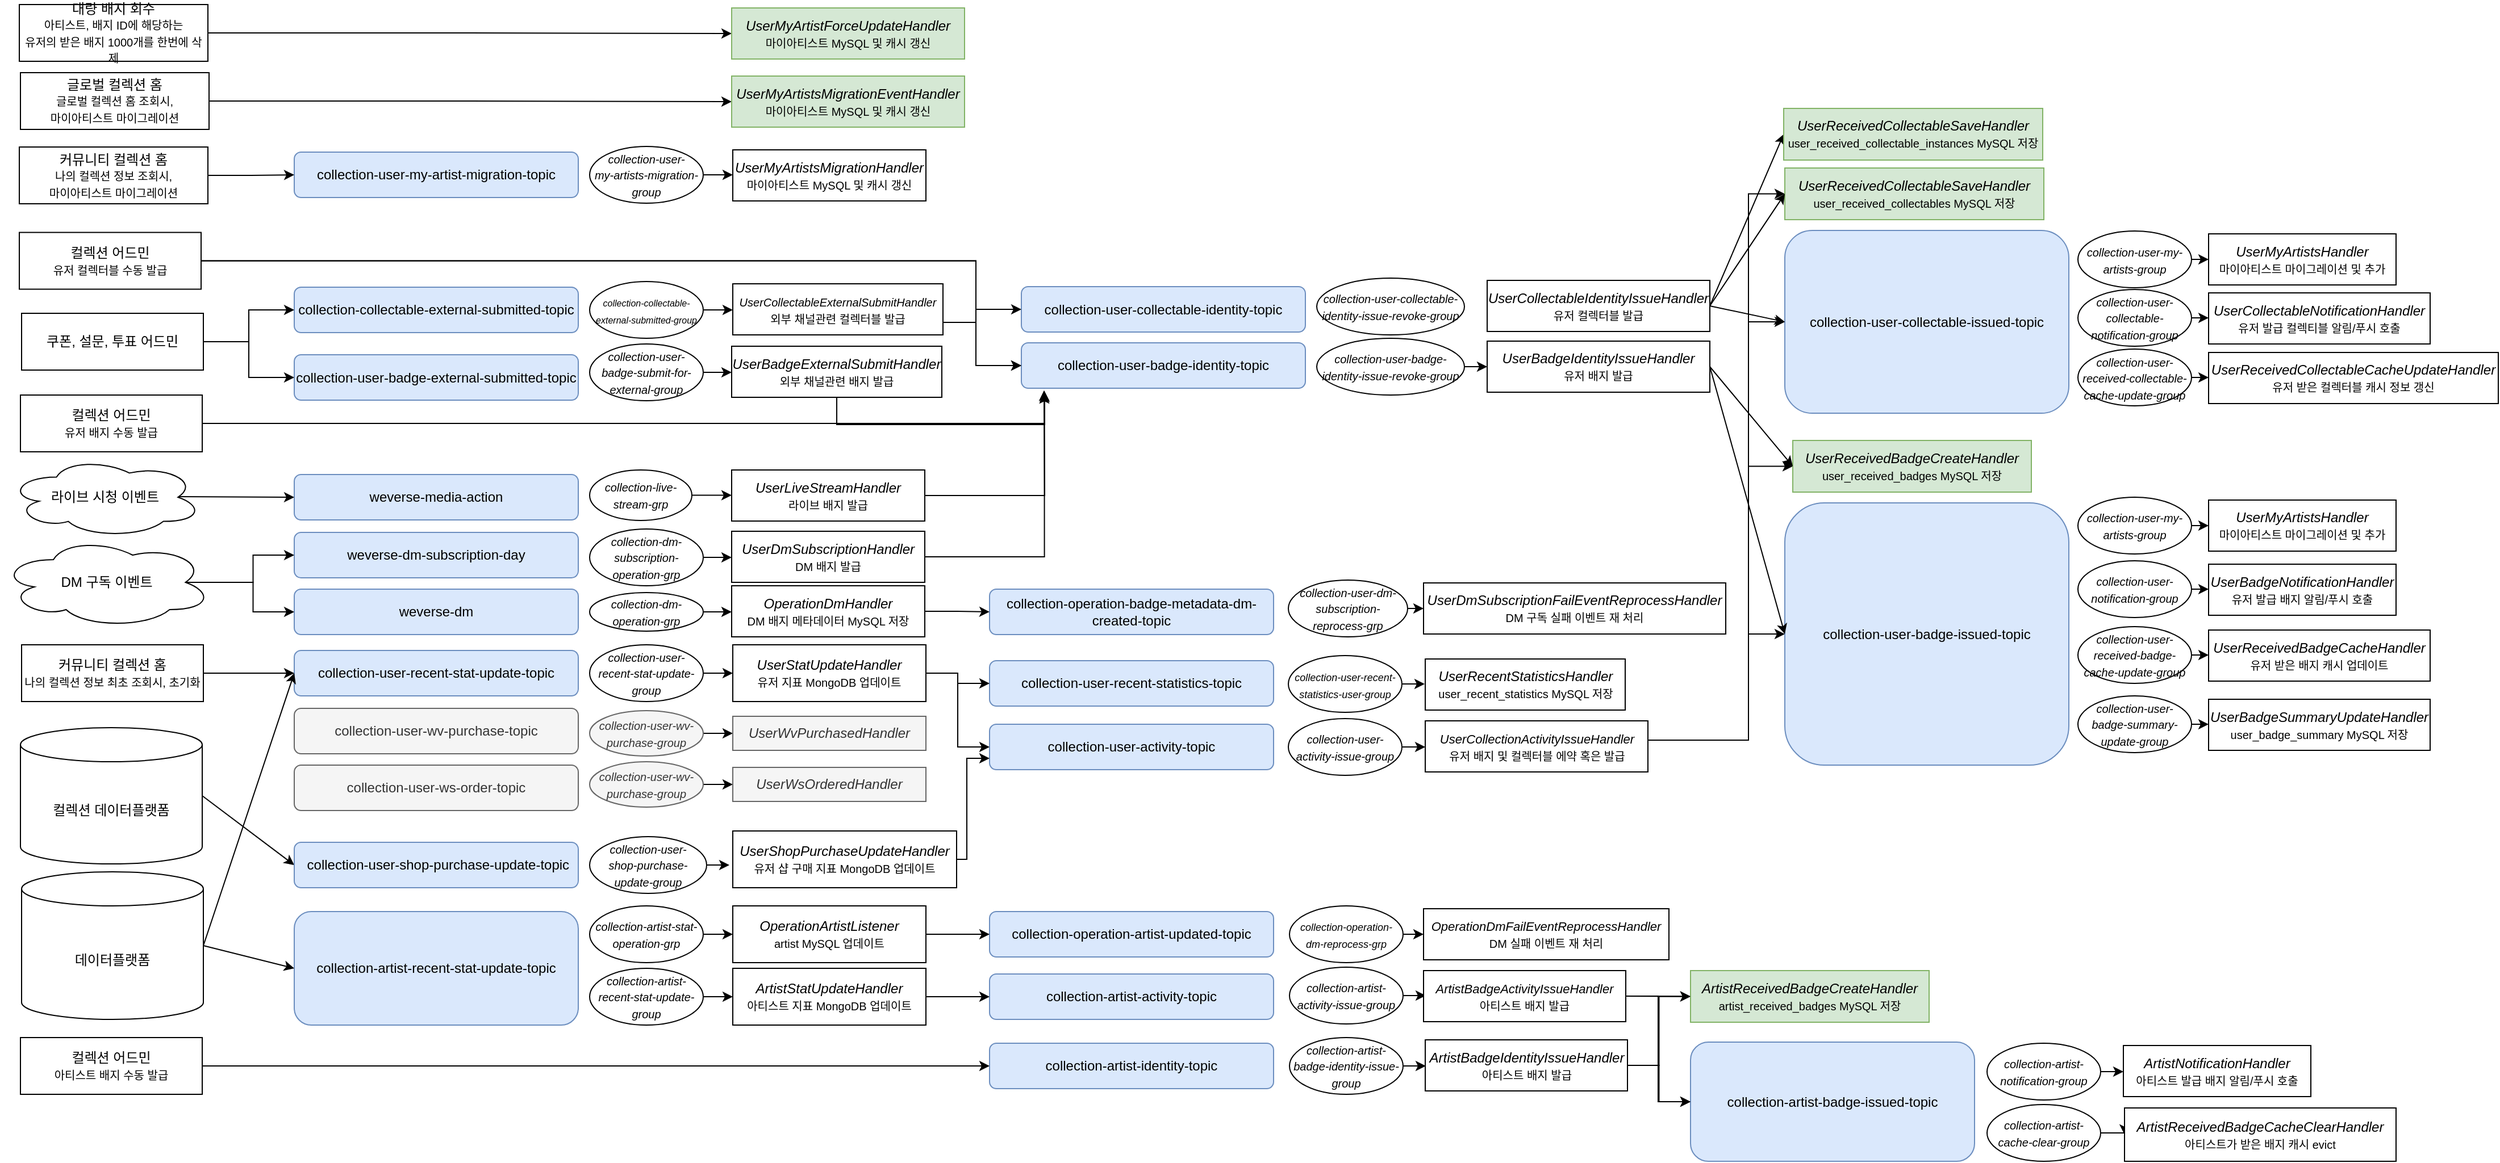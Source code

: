 <mxfile version="22.1.17" type="github">
  <diagram name="Kafka Event" id="AxXZHzaRcRMsWfZ9CsZy">
    <mxGraphModel dx="1747" dy="1039" grid="1" gridSize="10" guides="1" tooltips="1" connect="1" arrows="1" fold="1" page="1" pageScale="1" pageWidth="827" pageHeight="1169" math="0" shadow="0">
      <root>
        <mxCell id="0" />
        <mxCell id="1" parent="0" />
        <mxCell id="Hu20n-Qd5BMdo4HiK3WD-1" value="collection-user-recent-stat-update-topic" style="rounded=1;whiteSpace=wrap;html=1;fillColor=#dae8fc;strokeColor=#6c8ebf;" parent="1" vertex="1">
          <mxGeometry x="437" y="646" width="250" height="40" as="geometry" />
        </mxCell>
        <mxCell id="Hu20n-Qd5BMdo4HiK3WD-2" value="collection-operation-artist-updated-topic" style="rounded=1;whiteSpace=wrap;html=1;fillColor=#dae8fc;strokeColor=#6c8ebf;" parent="1" vertex="1">
          <mxGeometry x="1049" y="876" width="250" height="40" as="geometry" />
        </mxCell>
        <mxCell id="Hu20n-Qd5BMdo4HiK3WD-3" value="weverse-dm-subscription-day" style="rounded=1;whiteSpace=wrap;html=1;fillColor=#dae8fc;strokeColor=#6c8ebf;" parent="1" vertex="1">
          <mxGeometry x="437" y="542" width="250" height="40" as="geometry" />
        </mxCell>
        <mxCell id="Hu20n-Qd5BMdo4HiK3WD-4" value="collection-operation-badge-metadata-dm-created-topic" style="rounded=1;whiteSpace=wrap;html=1;fillColor=#dae8fc;strokeColor=#6c8ebf;" parent="1" vertex="1">
          <mxGeometry x="1049" y="592" width="250" height="40" as="geometry" />
        </mxCell>
        <mxCell id="Hu20n-Qd5BMdo4HiK3WD-6" value="collection-user-badge-identity-topic" style="rounded=1;whiteSpace=wrap;html=1;fillColor=#dae8fc;strokeColor=#6c8ebf;" parent="1" vertex="1">
          <mxGeometry x="1077" y="375" width="250" height="40" as="geometry" />
        </mxCell>
        <mxCell id="Hu20n-Qd5BMdo4HiK3WD-7" value="collection-user-collectable-identity-topic" style="rounded=1;whiteSpace=wrap;html=1;fillColor=#dae8fc;strokeColor=#6c8ebf;" parent="1" vertex="1">
          <mxGeometry x="1077" y="325.5" width="250" height="40" as="geometry" />
        </mxCell>
        <mxCell id="Hu20n-Qd5BMdo4HiK3WD-8" value="collection-artist-activity-topic" style="rounded=1;whiteSpace=wrap;html=1;fillColor=#dae8fc;strokeColor=#6c8ebf;" parent="1" vertex="1">
          <mxGeometry x="1049" y="931" width="250" height="40" as="geometry" />
        </mxCell>
        <mxCell id="Hu20n-Qd5BMdo4HiK3WD-9" value="collection-artist-identity-topic" style="rounded=1;whiteSpace=wrap;html=1;fillColor=#dae8fc;strokeColor=#6c8ebf;" parent="1" vertex="1">
          <mxGeometry x="1049" y="992" width="250" height="40" as="geometry" />
        </mxCell>
        <mxCell id="Hu20n-Qd5BMdo4HiK3WD-11" value="collection-artist-badge-issued-topic" style="rounded=1;whiteSpace=wrap;html=1;fillColor=#dae8fc;strokeColor=#6c8ebf;" parent="1" vertex="1">
          <mxGeometry x="1666" y="991" width="250" height="105" as="geometry" />
        </mxCell>
        <mxCell id="Hu20n-Qd5BMdo4HiK3WD-12" value="collection-user-collectable-issued-topic" style="rounded=1;whiteSpace=wrap;html=1;fillColor=#dae8fc;strokeColor=#6c8ebf;" parent="1" vertex="1">
          <mxGeometry x="1749" y="276" width="250" height="161" as="geometry" />
        </mxCell>
        <mxCell id="Hu20n-Qd5BMdo4HiK3WD-13" value="collection-user-my-artist-migration-topic" style="rounded=1;whiteSpace=wrap;html=1;fillColor=#dae8fc;strokeColor=#6c8ebf;" parent="1" vertex="1">
          <mxGeometry x="437" y="207" width="250" height="40" as="geometry" />
        </mxCell>
        <mxCell id="Hu20n-Qd5BMdo4HiK3WD-14" value="collection-user-activity-topic" style="rounded=1;whiteSpace=wrap;html=1;fillColor=#dae8fc;strokeColor=#6c8ebf;" parent="1" vertex="1">
          <mxGeometry x="1049" y="711" width="250" height="40" as="geometry" />
        </mxCell>
        <mxCell id="Hu20n-Qd5BMdo4HiK3WD-16" value="collection-user-badge-issued-topic" style="rounded=1;whiteSpace=wrap;html=1;fillColor=#dae8fc;strokeColor=#6c8ebf;" parent="1" vertex="1">
          <mxGeometry x="1749" y="516" width="250" height="231" as="geometry" />
        </mxCell>
        <mxCell id="Hu20n-Qd5BMdo4HiK3WD-17" value="collection-user-ws-order-topic" style="rounded=1;whiteSpace=wrap;html=1;fillColor=#f5f5f5;strokeColor=#666666;fontColor=#333333;" parent="1" vertex="1">
          <mxGeometry x="437" y="747" width="250" height="40" as="geometry" />
        </mxCell>
        <mxCell id="Hu20n-Qd5BMdo4HiK3WD-18" value="collection-user-wv-purchase-topic" style="rounded=1;whiteSpace=wrap;html=1;fillColor=#f5f5f5;strokeColor=#666666;fontColor=#333333;" parent="1" vertex="1">
          <mxGeometry x="437" y="697" width="250" height="40" as="geometry" />
        </mxCell>
        <mxCell id="Hu20n-Qd5BMdo4HiK3WD-19" value="collection-artist-recent-stat-update-topic" style="rounded=1;whiteSpace=wrap;html=1;fillColor=#dae8fc;strokeColor=#6c8ebf;" parent="1" vertex="1">
          <mxGeometry x="437" y="876" width="250" height="100" as="geometry" />
        </mxCell>
        <mxCell id="Hu20n-Qd5BMdo4HiK3WD-20" value="collection-user-recent-statistics-topic" style="rounded=1;whiteSpace=wrap;html=1;fillColor=#dae8fc;strokeColor=#6c8ebf;" parent="1" vertex="1">
          <mxGeometry x="1049" y="655" width="250" height="40" as="geometry" />
        </mxCell>
        <mxCell id="Hu20n-Qd5BMdo4HiK3WD-21" value="weverse-dm" style="rounded=1;whiteSpace=wrap;html=1;fillColor=#dae8fc;strokeColor=#6c8ebf;" parent="1" vertex="1">
          <mxGeometry x="437" y="592" width="250" height="40" as="geometry" />
        </mxCell>
        <mxCell id="Hu20n-Qd5BMdo4HiK3WD-22" value="weverse-media-action" style="rounded=1;whiteSpace=wrap;html=1;fillColor=#dae8fc;strokeColor=#6c8ebf;" parent="1" vertex="1">
          <mxGeometry x="437" y="491" width="250" height="40" as="geometry" />
        </mxCell>
        <mxCell id="Hu20n-Qd5BMdo4HiK3WD-23" value="collection-user-badge-external-submitted-topic" style="rounded=1;whiteSpace=wrap;html=1;fillColor=#dae8fc;strokeColor=#6c8ebf;" parent="1" vertex="1">
          <mxGeometry x="437" y="385.5" width="250" height="40" as="geometry" />
        </mxCell>
        <mxCell id="Hu20n-Qd5BMdo4HiK3WD-24" value="collection-collectable-external-submitted-topic" style="rounded=1;whiteSpace=wrap;html=1;fillColor=#dae8fc;strokeColor=#6c8ebf;" parent="1" vertex="1">
          <mxGeometry x="437" y="326" width="250" height="40" as="geometry" />
        </mxCell>
        <mxCell id="Hu20n-Qd5BMdo4HiK3WD-59" style="edgeStyle=orthogonalEdgeStyle;rounded=0;orthogonalLoop=1;jettySize=auto;html=1;exitX=1;exitY=0.5;exitDx=0;exitDy=0;" parent="1" source="Hu20n-Qd5BMdo4HiK3WD-27" target="Hu20n-Qd5BMdo4HiK3WD-34" edge="1">
          <mxGeometry relative="1" as="geometry" />
        </mxCell>
        <mxCell id="Hu20n-Qd5BMdo4HiK3WD-27" value="&lt;i&gt;&lt;font style=&quot;font-size: 9px;&quot;&gt;collection-user-recent-statistics-user-group&lt;/font&gt;&lt;/i&gt;" style="ellipse;whiteSpace=wrap;html=1;" parent="1" vertex="1">
          <mxGeometry x="1312" y="650.5" width="100" height="50" as="geometry" />
        </mxCell>
        <mxCell id="Hu20n-Qd5BMdo4HiK3WD-29" style="edgeStyle=orthogonalEdgeStyle;rounded=0;orthogonalLoop=1;jettySize=auto;html=1;entryX=0;entryY=0.5;entryDx=0;entryDy=0;exitX=1;exitY=0.5;exitDx=0;exitDy=0;" parent="1" source="Hu20n-Qd5BMdo4HiK3WD-35" target="Hu20n-Qd5BMdo4HiK3WD-20" edge="1">
          <mxGeometry relative="1" as="geometry">
            <mxPoint x="427" y="606" as="sourcePoint" />
            <Array as="points" />
          </mxGeometry>
        </mxCell>
        <mxCell id="Hu20n-Qd5BMdo4HiK3WD-28" value="&lt;font size=&quot;1&quot;&gt;&lt;i&gt;collection-user-recent-stat-update-group&lt;/i&gt;&lt;/font&gt;" style="ellipse;whiteSpace=wrap;html=1;" parent="1" vertex="1">
          <mxGeometry x="697" y="641" width="100" height="50" as="geometry" />
        </mxCell>
        <mxCell id="Hu20n-Qd5BMdo4HiK3WD-34" value="&lt;i&gt;UserRecentStatisticsHandler&lt;/i&gt;&lt;br style=&quot;border-color: var(--border-color);&quot;&gt;&lt;font style=&quot;font-size: 10px;&quot;&gt;user_recent_statistics MySQL 저장&lt;/font&gt;" style="rounded=0;whiteSpace=wrap;html=1;" parent="1" vertex="1">
          <mxGeometry x="1432.5" y="653.5" width="176" height="45" as="geometry" />
        </mxCell>
        <mxCell id="Hu20n-Qd5BMdo4HiK3WD-38" value="" style="edgeStyle=orthogonalEdgeStyle;rounded=0;orthogonalLoop=1;jettySize=auto;html=1;entryX=0;entryY=0.5;entryDx=0;entryDy=0;exitX=1;exitY=0.5;exitDx=0;exitDy=0;" parent="1" source="Hu20n-Qd5BMdo4HiK3WD-28" target="Hu20n-Qd5BMdo4HiK3WD-35" edge="1">
          <mxGeometry relative="1" as="geometry">
            <mxPoint x="514" y="343" as="sourcePoint" />
            <mxPoint x="1167" y="343" as="targetPoint" />
            <Array as="points" />
          </mxGeometry>
        </mxCell>
        <mxCell id="Hu20n-Qd5BMdo4HiK3WD-135" style="edgeStyle=orthogonalEdgeStyle;rounded=0;orthogonalLoop=1;jettySize=auto;html=1;exitX=1;exitY=0.5;exitDx=0;exitDy=0;entryX=0;entryY=0.5;entryDx=0;entryDy=0;" parent="1" source="Hu20n-Qd5BMdo4HiK3WD-35" target="Hu20n-Qd5BMdo4HiK3WD-14" edge="1">
          <mxGeometry relative="1" as="geometry" />
        </mxCell>
        <mxCell id="Hu20n-Qd5BMdo4HiK3WD-35" value="&lt;i&gt;UserStatUpdateHandler&lt;/i&gt;&lt;br&gt;&lt;font style=&quot;font-size: 10px;&quot;&gt;유저 지표 MongoDB 업데이트&lt;/font&gt;" style="rounded=0;whiteSpace=wrap;html=1;" parent="1" vertex="1">
          <mxGeometry x="823" y="641" width="170" height="50" as="geometry" />
        </mxCell>
        <mxCell id="Hu20n-Qd5BMdo4HiK3WD-40" style="edgeStyle=orthogonalEdgeStyle;rounded=0;orthogonalLoop=1;jettySize=auto;html=1;entryX=0;entryY=0.5;entryDx=0;entryDy=0;" parent="1" source="Hu20n-Qd5BMdo4HiK3WD-39" target="Hu20n-Qd5BMdo4HiK3WD-1" edge="1">
          <mxGeometry relative="1" as="geometry" />
        </mxCell>
        <mxCell id="Hu20n-Qd5BMdo4HiK3WD-39" value="커뮤니티 컬렉션 홈&lt;br&gt;&lt;font style=&quot;font-size: 10px;&quot;&gt;나의 컬렉션 정보 최초 조회시, 초기화&lt;/font&gt;" style="rounded=0;whiteSpace=wrap;html=1;" parent="1" vertex="1">
          <mxGeometry x="197" y="641" width="160" height="50" as="geometry" />
        </mxCell>
        <mxCell id="Hu20n-Qd5BMdo4HiK3WD-42" style="rounded=0;orthogonalLoop=1;jettySize=auto;html=1;exitX=1;exitY=0.5;exitDx=0;exitDy=0;exitPerimeter=0;entryX=0;entryY=0.5;entryDx=0;entryDy=0;" parent="1" source="Hu20n-Qd5BMdo4HiK3WD-41" target="Hu20n-Qd5BMdo4HiK3WD-1" edge="1">
          <mxGeometry relative="1" as="geometry" />
        </mxCell>
        <mxCell id="Hu20n-Qd5BMdo4HiK3WD-43" style="rounded=0;orthogonalLoop=1;jettySize=auto;html=1;exitX=1;exitY=0.5;exitDx=0;exitDy=0;exitPerimeter=0;entryX=0;entryY=0.5;entryDx=0;entryDy=0;" parent="1" source="Hu20n-Qd5BMdo4HiK3WD-41" target="Hu20n-Qd5BMdo4HiK3WD-19" edge="1">
          <mxGeometry relative="1" as="geometry">
            <mxPoint x="358" y="871" as="sourcePoint" />
          </mxGeometry>
        </mxCell>
        <mxCell id="Hu20n-Qd5BMdo4HiK3WD-41" value="데이터플랫폼" style="shape=cylinder3;whiteSpace=wrap;html=1;boundedLbl=1;backgroundOutline=1;size=15;" parent="1" vertex="1">
          <mxGeometry x="197" y="841" width="160" height="130" as="geometry" />
        </mxCell>
        <mxCell id="Hu20n-Qd5BMdo4HiK3WD-46" style="edgeStyle=orthogonalEdgeStyle;rounded=0;orthogonalLoop=1;jettySize=auto;html=1;exitX=1;exitY=0.5;exitDx=0;exitDy=0;entryX=0;entryY=0.5;entryDx=0;entryDy=0;" parent="1" source="Hu20n-Qd5BMdo4HiK3WD-44" target="Hu20n-Qd5BMdo4HiK3WD-45" edge="1">
          <mxGeometry relative="1" as="geometry" />
        </mxCell>
        <mxCell id="Hu20n-Qd5BMdo4HiK3WD-44" value="&lt;font style=&quot;font-size: 10px;&quot;&gt;&lt;i&gt;collection-artist-recent-stat-update-group&lt;/i&gt;&lt;/font&gt;" style="ellipse;whiteSpace=wrap;html=1;" parent="1" vertex="1">
          <mxGeometry x="697" y="926" width="100" height="50" as="geometry" />
        </mxCell>
        <mxCell id="Hu20n-Qd5BMdo4HiK3WD-138" style="edgeStyle=orthogonalEdgeStyle;rounded=0;orthogonalLoop=1;jettySize=auto;html=1;exitX=1;exitY=0.5;exitDx=0;exitDy=0;entryX=0;entryY=0.5;entryDx=0;entryDy=0;" parent="1" source="Hu20n-Qd5BMdo4HiK3WD-45" target="Hu20n-Qd5BMdo4HiK3WD-8" edge="1">
          <mxGeometry relative="1" as="geometry" />
        </mxCell>
        <mxCell id="Hu20n-Qd5BMdo4HiK3WD-45" value="&lt;i&gt;ArtistStatUpdateHandler&lt;br&gt;&lt;/i&gt;&lt;font style=&quot;font-size: 10px;&quot;&gt;아티스트 지표 MongoDB 업데이트&lt;/font&gt;" style="rounded=0;whiteSpace=wrap;html=1;" parent="1" vertex="1">
          <mxGeometry x="823" y="926" width="170" height="50" as="geometry" />
        </mxCell>
        <mxCell id="Hu20n-Qd5BMdo4HiK3WD-53" style="edgeStyle=orthogonalEdgeStyle;rounded=0;orthogonalLoop=1;jettySize=auto;html=1;exitX=1;exitY=0.5;exitDx=0;exitDy=0;entryX=0;entryY=0.5;entryDx=0;entryDy=0;" parent="1" source="Hu20n-Qd5BMdo4HiK3WD-48" target="Hu20n-Qd5BMdo4HiK3WD-52" edge="1">
          <mxGeometry relative="1" as="geometry" />
        </mxCell>
        <mxCell id="Hu20n-Qd5BMdo4HiK3WD-48" value="&lt;font style=&quot;font-size: 10px;&quot;&gt;&lt;i&gt;collection-artist-stat-operation-grp&lt;/i&gt;&lt;/font&gt;" style="ellipse;whiteSpace=wrap;html=1;" parent="1" vertex="1">
          <mxGeometry x="697" y="871" width="100" height="50" as="geometry" />
        </mxCell>
        <mxCell id="Hu20n-Qd5BMdo4HiK3WD-49" style="edgeStyle=orthogonalEdgeStyle;rounded=0;orthogonalLoop=1;jettySize=auto;html=1;exitX=0.5;exitY=1;exitDx=0;exitDy=0;" parent="1" source="Hu20n-Qd5BMdo4HiK3WD-19" target="Hu20n-Qd5BMdo4HiK3WD-19" edge="1">
          <mxGeometry relative="1" as="geometry" />
        </mxCell>
        <mxCell id="Hu20n-Qd5BMdo4HiK3WD-54" style="edgeStyle=orthogonalEdgeStyle;rounded=0;orthogonalLoop=1;jettySize=auto;html=1;exitX=1;exitY=0.5;exitDx=0;exitDy=0;entryX=0;entryY=0.5;entryDx=0;entryDy=0;" parent="1" source="Hu20n-Qd5BMdo4HiK3WD-52" target="Hu20n-Qd5BMdo4HiK3WD-2" edge="1">
          <mxGeometry relative="1" as="geometry" />
        </mxCell>
        <mxCell id="Hu20n-Qd5BMdo4HiK3WD-52" value="&lt;i&gt;OperationArtistListener&lt;br&gt;&lt;/i&gt;&lt;span style=&quot;font-size: 10px;&quot;&gt;artist MySQL 업데이트&lt;/span&gt;" style="rounded=0;whiteSpace=wrap;html=1;" parent="1" vertex="1">
          <mxGeometry x="823" y="871" width="170" height="50" as="geometry" />
        </mxCell>
        <mxCell id="Hu20n-Qd5BMdo4HiK3WD-57" style="edgeStyle=orthogonalEdgeStyle;rounded=0;orthogonalLoop=1;jettySize=auto;html=1;exitX=1;exitY=0.5;exitDx=0;exitDy=0;entryX=0;entryY=0.5;entryDx=0;entryDy=0;" parent="1" source="Hu20n-Qd5BMdo4HiK3WD-55" target="Hu20n-Qd5BMdo4HiK3WD-56" edge="1">
          <mxGeometry relative="1" as="geometry" />
        </mxCell>
        <mxCell id="Hu20n-Qd5BMdo4HiK3WD-55" value="&lt;i&gt;&lt;font style=&quot;font-size: 9px;&quot;&gt;collection-operation-&lt;br&gt;dm-reprocess-grp&lt;/font&gt;&lt;/i&gt;" style="ellipse;whiteSpace=wrap;html=1;" parent="1" vertex="1">
          <mxGeometry x="1313" y="871" width="100" height="50" as="geometry" />
        </mxCell>
        <mxCell id="Hu20n-Qd5BMdo4HiK3WD-56" value="&lt;font style=&quot;&quot;&gt;&lt;i style=&quot;&quot;&gt;&lt;font style=&quot;font-size: 11px;&quot;&gt;OperationDmFailEventReprocessHandler&lt;/font&gt;&lt;/i&gt;&lt;br&gt;&lt;/font&gt;&lt;font style=&quot;font-size: 10px;&quot;&gt;DM 실패 이벤트 재 처리&lt;/font&gt;" style="rounded=0;whiteSpace=wrap;html=1;" parent="1" vertex="1">
          <mxGeometry x="1431" y="873.5" width="216" height="45" as="geometry" />
        </mxCell>
        <mxCell id="Hu20n-Qd5BMdo4HiK3WD-62" style="edgeStyle=orthogonalEdgeStyle;rounded=0;orthogonalLoop=1;jettySize=auto;html=1;exitX=1;exitY=0.5;exitDx=0;exitDy=0;" parent="1" source="Hu20n-Qd5BMdo4HiK3WD-60" target="Hu20n-Qd5BMdo4HiK3WD-61" edge="1">
          <mxGeometry relative="1" as="geometry" />
        </mxCell>
        <mxCell id="Hu20n-Qd5BMdo4HiK3WD-60" value="&lt;font style=&quot;font-size: 10px;&quot;&gt;&lt;i&gt;collection-artist-activity-issue-group&lt;/i&gt;&lt;/font&gt;" style="ellipse;whiteSpace=wrap;html=1;" parent="1" vertex="1">
          <mxGeometry x="1313" y="925" width="100" height="50" as="geometry" />
        </mxCell>
        <mxCell id="Hu20n-Qd5BMdo4HiK3WD-65" style="rounded=0;orthogonalLoop=1;jettySize=auto;html=1;exitX=1;exitY=0.5;exitDx=0;exitDy=0;entryX=0;entryY=0.5;entryDx=0;entryDy=0;edgeStyle=orthogonalEdgeStyle;" parent="1" source="Hu20n-Qd5BMdo4HiK3WD-61" target="Hu20n-Qd5BMdo4HiK3WD-11" edge="1">
          <mxGeometry relative="1" as="geometry" />
        </mxCell>
        <mxCell id="Hu20n-Qd5BMdo4HiK3WD-73" style="rounded=0;orthogonalLoop=1;jettySize=auto;html=1;exitX=1;exitY=0.5;exitDx=0;exitDy=0;entryX=0;entryY=0.5;entryDx=0;entryDy=0;" parent="1" source="Hu20n-Qd5BMdo4HiK3WD-61" target="Hu20n-Qd5BMdo4HiK3WD-71" edge="1">
          <mxGeometry relative="1" as="geometry" />
        </mxCell>
        <mxCell id="Hu20n-Qd5BMdo4HiK3WD-61" value="&lt;font style=&quot;&quot;&gt;&lt;font size=&quot;1&quot; style=&quot;&quot;&gt;&lt;i style=&quot;font-size: 11px;&quot;&gt;ArtistBadgeActivityIssueHandler&lt;/i&gt;&lt;/font&gt;&lt;br&gt;&lt;span style=&quot;font-size: 10px;&quot;&gt;아티스트 배지 발급&lt;/span&gt;&lt;br&gt;&lt;/font&gt;" style="rounded=0;whiteSpace=wrap;html=1;" parent="1" vertex="1">
          <mxGeometry x="1431" y="928" width="178" height="45" as="geometry" />
        </mxCell>
        <mxCell id="Hu20n-Qd5BMdo4HiK3WD-71" value="&lt;i&gt;ArtistReceivedBadgeCreateHandler&lt;/i&gt;&lt;br&gt;&lt;font style=&quot;font-size: 10px;&quot;&gt;artist_received_badges&amp;nbsp;MySQL 저장&lt;/font&gt;" style="rounded=0;whiteSpace=wrap;html=1;fillColor=#d5e8d4;strokeColor=#82b366;" parent="1" vertex="1">
          <mxGeometry x="1666" y="928" width="210" height="45.5" as="geometry" />
        </mxCell>
        <mxCell id="Hu20n-Qd5BMdo4HiK3WD-77" style="edgeStyle=orthogonalEdgeStyle;rounded=0;orthogonalLoop=1;jettySize=auto;html=1;exitX=1;exitY=0.5;exitDx=0;exitDy=0;" parent="1" source="Hu20n-Qd5BMdo4HiK3WD-74" target="Hu20n-Qd5BMdo4HiK3WD-75" edge="1">
          <mxGeometry relative="1" as="geometry" />
        </mxCell>
        <mxCell id="Hu20n-Qd5BMdo4HiK3WD-74" value="&lt;font size=&quot;1&quot; style=&quot;&quot;&gt;&lt;i style=&quot;&quot;&gt;collection-artist-badge-identity-issue-group&lt;/i&gt;&lt;/font&gt;" style="ellipse;whiteSpace=wrap;html=1;" parent="1" vertex="1">
          <mxGeometry x="1313" y="987" width="100" height="50" as="geometry" />
        </mxCell>
        <mxCell id="Hu20n-Qd5BMdo4HiK3WD-79" style="rounded=0;orthogonalLoop=1;jettySize=auto;html=1;exitX=1;exitY=0.5;exitDx=0;exitDy=0;entryX=0;entryY=0.5;entryDx=0;entryDy=0;edgeStyle=orthogonalEdgeStyle;" parent="1" source="Hu20n-Qd5BMdo4HiK3WD-75" target="Hu20n-Qd5BMdo4HiK3WD-11" edge="1">
          <mxGeometry relative="1" as="geometry" />
        </mxCell>
        <mxCell id="Hu20n-Qd5BMdo4HiK3WD-81" style="rounded=0;orthogonalLoop=1;jettySize=auto;html=1;exitX=1;exitY=0.5;exitDx=0;exitDy=0;entryX=0;entryY=0.5;entryDx=0;entryDy=0;edgeStyle=orthogonalEdgeStyle;" parent="1" source="Hu20n-Qd5BMdo4HiK3WD-75" target="Hu20n-Qd5BMdo4HiK3WD-71" edge="1">
          <mxGeometry relative="1" as="geometry">
            <mxPoint x="1709" y="1042.75" as="targetPoint" />
          </mxGeometry>
        </mxCell>
        <mxCell id="Hu20n-Qd5BMdo4HiK3WD-75" value="&lt;i&gt;ArtistBadgeIdentityIssueHandler&lt;/i&gt;&lt;br&gt;&lt;font style=&quot;font-size: 10px;&quot;&gt;아티스트 배지 발급&lt;/font&gt;" style="rounded=0;whiteSpace=wrap;html=1;" parent="1" vertex="1">
          <mxGeometry x="1432.5" y="989" width="178" height="45" as="geometry" />
        </mxCell>
        <mxCell id="Hu20n-Qd5BMdo4HiK3WD-83" style="edgeStyle=orthogonalEdgeStyle;rounded=0;orthogonalLoop=1;jettySize=auto;html=1;exitX=1;exitY=0.5;exitDx=0;exitDy=0;entryX=0;entryY=0.5;entryDx=0;entryDy=0;" parent="1" source="Hu20n-Qd5BMdo4HiK3WD-82" target="Hu20n-Qd5BMdo4HiK3WD-9" edge="1">
          <mxGeometry relative="1" as="geometry" />
        </mxCell>
        <mxCell id="Hu20n-Qd5BMdo4HiK3WD-82" value="컬렉션 어드민&lt;br&gt;&lt;span style=&quot;font-size: 10px;&quot;&gt;아티스트 배지 수동 발급&lt;/span&gt;" style="rounded=0;whiteSpace=wrap;html=1;" parent="1" vertex="1">
          <mxGeometry x="196" y="987" width="160" height="50" as="geometry" />
        </mxCell>
        <mxCell id="Hu20n-Qd5BMdo4HiK3WD-89" style="edgeStyle=orthogonalEdgeStyle;rounded=0;orthogonalLoop=1;jettySize=auto;html=1;exitX=1;exitY=0.5;exitDx=0;exitDy=0;entryX=0;entryY=0.5;entryDx=0;entryDy=0;" parent="1" source="Hu20n-Qd5BMdo4HiK3WD-90" target="Hu20n-Qd5BMdo4HiK3WD-23" edge="1">
          <mxGeometry relative="1" as="geometry">
            <mxPoint x="357" y="391.5" as="sourcePoint" />
          </mxGeometry>
        </mxCell>
        <mxCell id="Hu20n-Qd5BMdo4HiK3WD-91" value="" style="edgeStyle=orthogonalEdgeStyle;rounded=0;orthogonalLoop=1;jettySize=auto;html=1;" parent="1" source="Hu20n-Qd5BMdo4HiK3WD-90" target="Hu20n-Qd5BMdo4HiK3WD-24" edge="1">
          <mxGeometry relative="1" as="geometry" />
        </mxCell>
        <mxCell id="Hu20n-Qd5BMdo4HiK3WD-90" value="쿠폰, 설문, 투표 어드민&lt;br&gt;" style="rounded=0;whiteSpace=wrap;html=1;" parent="1" vertex="1">
          <mxGeometry x="197" y="349" width="160" height="50" as="geometry" />
        </mxCell>
        <mxCell id="Hu20n-Qd5BMdo4HiK3WD-95" style="edgeStyle=orthogonalEdgeStyle;rounded=0;orthogonalLoop=1;jettySize=auto;html=1;exitX=0.875;exitY=0.5;exitDx=0;exitDy=0;exitPerimeter=0;entryX=0;entryY=0.5;entryDx=0;entryDy=0;" parent="1" target="Hu20n-Qd5BMdo4HiK3WD-22" edge="1">
          <mxGeometry relative="1" as="geometry">
            <mxPoint x="335.625" y="510.5" as="sourcePoint" />
          </mxGeometry>
        </mxCell>
        <mxCell id="Hu20n-Qd5BMdo4HiK3WD-94" value="라이브 시청 이벤트" style="ellipse;shape=cloud;whiteSpace=wrap;html=1;" parent="1" vertex="1">
          <mxGeometry x="185" y="475.5" width="171" height="71" as="geometry" />
        </mxCell>
        <mxCell id="Hu20n-Qd5BMdo4HiK3WD-97" style="edgeStyle=orthogonalEdgeStyle;rounded=0;orthogonalLoop=1;jettySize=auto;html=1;exitX=0.875;exitY=0.5;exitDx=0;exitDy=0;exitPerimeter=0;" parent="1" source="Hu20n-Qd5BMdo4HiK3WD-96" target="Hu20n-Qd5BMdo4HiK3WD-3" edge="1">
          <mxGeometry relative="1" as="geometry" />
        </mxCell>
        <mxCell id="Hu20n-Qd5BMdo4HiK3WD-98" style="edgeStyle=orthogonalEdgeStyle;rounded=0;orthogonalLoop=1;jettySize=auto;html=1;exitX=0.875;exitY=0.5;exitDx=0;exitDy=0;exitPerimeter=0;" parent="1" source="Hu20n-Qd5BMdo4HiK3WD-96" target="Hu20n-Qd5BMdo4HiK3WD-21" edge="1">
          <mxGeometry relative="1" as="geometry" />
        </mxCell>
        <mxCell id="Hu20n-Qd5BMdo4HiK3WD-96" value="DM 구독 이벤트" style="ellipse;shape=cloud;whiteSpace=wrap;html=1;" parent="1" vertex="1">
          <mxGeometry x="178.5" y="546" width="186" height="80" as="geometry" />
        </mxCell>
        <mxCell id="Hu20n-Qd5BMdo4HiK3WD-103" style="edgeStyle=orthogonalEdgeStyle;rounded=0;orthogonalLoop=1;jettySize=auto;html=1;exitX=1;exitY=0.5;exitDx=0;exitDy=0;entryX=0;entryY=0.5;entryDx=0;entryDy=0;" parent="1" source="Hu20n-Qd5BMdo4HiK3WD-99" target="Hu20n-Qd5BMdo4HiK3WD-102" edge="1">
          <mxGeometry relative="1" as="geometry" />
        </mxCell>
        <mxCell id="Hu20n-Qd5BMdo4HiK3WD-99" value="&lt;font size=&quot;1&quot;&gt;&lt;i&gt;collection-user-wv-purchase-group&lt;br&gt;&lt;/i&gt;&lt;/font&gt;" style="ellipse;whiteSpace=wrap;html=1;fillColor=#f5f5f5;fontColor=#333333;strokeColor=#666666;" parent="1" vertex="1">
          <mxGeometry x="697" y="699" width="100" height="40" as="geometry" />
        </mxCell>
        <mxCell id="Hu20n-Qd5BMdo4HiK3WD-107" style="edgeStyle=orthogonalEdgeStyle;rounded=0;orthogonalLoop=1;jettySize=auto;html=1;exitX=1;exitY=0.5;exitDx=0;exitDy=0;entryX=0;entryY=0.5;entryDx=0;entryDy=0;" parent="1" source="Hu20n-Qd5BMdo4HiK3WD-100" target="Hu20n-Qd5BMdo4HiK3WD-106" edge="1">
          <mxGeometry relative="1" as="geometry">
            <mxPoint x="817" y="612" as="targetPoint" />
          </mxGeometry>
        </mxCell>
        <mxCell id="Hu20n-Qd5BMdo4HiK3WD-100" value="&lt;font size=&quot;1&quot;&gt;&lt;i&gt;collection-dm-operation-grp&lt;/i&gt;&lt;/font&gt;" style="ellipse;whiteSpace=wrap;html=1;" parent="1" vertex="1">
          <mxGeometry x="697" y="595" width="100" height="34" as="geometry" />
        </mxCell>
        <mxCell id="Hu20n-Qd5BMdo4HiK3WD-105" style="edgeStyle=orthogonalEdgeStyle;rounded=0;orthogonalLoop=1;jettySize=auto;html=1;exitX=1;exitY=0.5;exitDx=0;exitDy=0;entryX=0;entryY=0.5;entryDx=0;entryDy=0;" parent="1" source="Hu20n-Qd5BMdo4HiK3WD-101" target="Hu20n-Qd5BMdo4HiK3WD-104" edge="1">
          <mxGeometry relative="1" as="geometry" />
        </mxCell>
        <mxCell id="Hu20n-Qd5BMdo4HiK3WD-101" value="&lt;font size=&quot;1&quot;&gt;&lt;i&gt;collection-user-wv-purchase-group&lt;br&gt;&lt;/i&gt;&lt;/font&gt;" style="ellipse;whiteSpace=wrap;html=1;fillColor=#f5f5f5;fontColor=#333333;strokeColor=#666666;" parent="1" vertex="1">
          <mxGeometry x="697" y="744" width="100" height="40" as="geometry" />
        </mxCell>
        <mxCell id="Hu20n-Qd5BMdo4HiK3WD-102" value="&lt;i&gt;UserWvPurchasedHandler&lt;/i&gt;" style="rounded=0;whiteSpace=wrap;html=1;fillColor=#f5f5f5;fontColor=#333333;strokeColor=#666666;" parent="1" vertex="1">
          <mxGeometry x="823" y="704" width="170" height="30" as="geometry" />
        </mxCell>
        <mxCell id="Hu20n-Qd5BMdo4HiK3WD-104" value="&lt;i&gt;UserWsOrderedHandler&lt;/i&gt;" style="rounded=0;whiteSpace=wrap;html=1;fillColor=#f5f5f5;fontColor=#333333;strokeColor=#666666;" parent="1" vertex="1">
          <mxGeometry x="823" y="749" width="170" height="30" as="geometry" />
        </mxCell>
        <mxCell id="Hu20n-Qd5BMdo4HiK3WD-108" style="edgeStyle=orthogonalEdgeStyle;rounded=0;orthogonalLoop=1;jettySize=auto;html=1;exitX=1;exitY=0.5;exitDx=0;exitDy=0;entryX=0;entryY=0.5;entryDx=0;entryDy=0;" parent="1" source="Hu20n-Qd5BMdo4HiK3WD-106" target="Hu20n-Qd5BMdo4HiK3WD-4" edge="1">
          <mxGeometry relative="1" as="geometry" />
        </mxCell>
        <mxCell id="Hu20n-Qd5BMdo4HiK3WD-106" value="&lt;font style=&quot;&quot;&gt;&lt;i&gt;OperationDmHandler&lt;br&gt;&lt;/i&gt;&lt;font style=&quot;font-size: 10px;&quot;&gt;DM 배지 메타데이터 MySQL 저장&lt;/font&gt;&lt;br&gt;&lt;/font&gt;" style="rounded=0;whiteSpace=wrap;html=1;" parent="1" vertex="1">
          <mxGeometry x="822" y="589" width="170" height="45" as="geometry" />
        </mxCell>
        <mxCell id="Hu20n-Qd5BMdo4HiK3WD-111" style="edgeStyle=orthogonalEdgeStyle;rounded=0;orthogonalLoop=1;jettySize=auto;html=1;exitX=1;exitY=0.5;exitDx=0;exitDy=0;entryX=0;entryY=0.5;entryDx=0;entryDy=0;" parent="1" source="Hu20n-Qd5BMdo4HiK3WD-109" target="Hu20n-Qd5BMdo4HiK3WD-110" edge="1">
          <mxGeometry relative="1" as="geometry" />
        </mxCell>
        <mxCell id="Hu20n-Qd5BMdo4HiK3WD-109" value="&lt;font size=&quot;1&quot;&gt;&lt;i&gt;collection-user-dm-subscription-reprocess-grp&lt;/i&gt;&lt;/font&gt;" style="ellipse;whiteSpace=wrap;html=1;" parent="1" vertex="1">
          <mxGeometry x="1312" y="584" width="105" height="50" as="geometry" />
        </mxCell>
        <mxCell id="Hu20n-Qd5BMdo4HiK3WD-110" value="&lt;i&gt;UserDmSubscriptionFailEventReprocessHandler&lt;/i&gt;&lt;br style=&quot;border-color: var(--border-color);&quot;&gt;&lt;font style=&quot;font-size: 10px;&quot;&gt;DM 구독 실패 이벤트 재 처리&lt;/font&gt;" style="rounded=0;whiteSpace=wrap;html=1;" parent="1" vertex="1">
          <mxGeometry x="1431" y="586.5" width="266" height="45" as="geometry" />
        </mxCell>
        <mxCell id="Hu20n-Qd5BMdo4HiK3WD-114" style="edgeStyle=orthogonalEdgeStyle;rounded=0;orthogonalLoop=1;jettySize=auto;html=1;exitX=1;exitY=0.5;exitDx=0;exitDy=0;entryX=0;entryY=0.5;entryDx=0;entryDy=0;" parent="1" source="Hu20n-Qd5BMdo4HiK3WD-112" target="Hu20n-Qd5BMdo4HiK3WD-113" edge="1">
          <mxGeometry relative="1" as="geometry" />
        </mxCell>
        <mxCell id="Hu20n-Qd5BMdo4HiK3WD-112" value="&lt;font size=&quot;1&quot;&gt;&lt;i&gt;collection-dm-subscription-operation-grp&lt;/i&gt;&lt;/font&gt;" style="ellipse;whiteSpace=wrap;html=1;" parent="1" vertex="1">
          <mxGeometry x="697" y="539" width="100" height="50" as="geometry" />
        </mxCell>
        <mxCell id="Hu20n-Qd5BMdo4HiK3WD-113" value="&lt;font style=&quot;&quot;&gt;&lt;i&gt;UserDmSubscriptionHandler&lt;br&gt;&lt;/i&gt;&lt;font style=&quot;font-size: 10px;&quot;&gt;DM 배지 발급&lt;/font&gt;&lt;br&gt;&lt;/font&gt;" style="rounded=0;whiteSpace=wrap;html=1;" parent="1" vertex="1">
          <mxGeometry x="822" y="541" width="170" height="45" as="geometry" />
        </mxCell>
        <mxCell id="Hu20n-Qd5BMdo4HiK3WD-120" style="edgeStyle=orthogonalEdgeStyle;rounded=0;orthogonalLoop=1;jettySize=auto;html=1;exitX=1;exitY=0.5;exitDx=0;exitDy=0;entryX=0;entryY=0.5;entryDx=0;entryDy=0;" parent="1" source="Hu20n-Qd5BMdo4HiK3WD-116" target="Hu20n-Qd5BMdo4HiK3WD-117" edge="1">
          <mxGeometry relative="1" as="geometry" />
        </mxCell>
        <mxCell id="Hu20n-Qd5BMdo4HiK3WD-116" value="&lt;font size=&quot;1&quot;&gt;&lt;i&gt;collection-live-stream-grp&lt;/i&gt;&lt;/font&gt;" style="ellipse;whiteSpace=wrap;html=1;" parent="1" vertex="1">
          <mxGeometry x="697" y="487" width="90" height="44.5" as="geometry" />
        </mxCell>
        <mxCell id="Hu20n-Qd5BMdo4HiK3WD-197" style="edgeStyle=orthogonalEdgeStyle;rounded=0;orthogonalLoop=1;jettySize=auto;html=1;exitX=1;exitY=0.5;exitDx=0;exitDy=0;" parent="1" source="Hu20n-Qd5BMdo4HiK3WD-117" edge="1">
          <mxGeometry relative="1" as="geometry">
            <mxPoint x="1097" y="417" as="targetPoint" />
          </mxGeometry>
        </mxCell>
        <mxCell id="Hu20n-Qd5BMdo4HiK3WD-117" value="&lt;font style=&quot;&quot;&gt;&lt;i&gt;UserLiveStreamHandler&lt;br&gt;&lt;/i&gt;&lt;font style=&quot;font-size: 10px;&quot;&gt;라이브 배지 발급&lt;/font&gt;&lt;br&gt;&lt;/font&gt;" style="rounded=0;whiteSpace=wrap;html=1;" parent="1" vertex="1">
          <mxGeometry x="822" y="487" width="170" height="45" as="geometry" />
        </mxCell>
        <mxCell id="Hu20n-Qd5BMdo4HiK3WD-124" style="edgeStyle=orthogonalEdgeStyle;rounded=0;orthogonalLoop=1;jettySize=auto;html=1;exitX=1;exitY=0.5;exitDx=0;exitDy=0;entryX=0;entryY=0.5;entryDx=0;entryDy=0;" parent="1" source="Hu20n-Qd5BMdo4HiK3WD-122" target="Hu20n-Qd5BMdo4HiK3WD-123" edge="1">
          <mxGeometry relative="1" as="geometry" />
        </mxCell>
        <mxCell id="Hu20n-Qd5BMdo4HiK3WD-122" value="&lt;font size=&quot;1&quot;&gt;&lt;i&gt;collection-user-badge-submit-for-external-group&lt;/i&gt;&lt;/font&gt;" style="ellipse;whiteSpace=wrap;html=1;" parent="1" vertex="1">
          <mxGeometry x="697" y="376" width="100" height="50" as="geometry" />
        </mxCell>
        <mxCell id="Hu20n-Qd5BMdo4HiK3WD-123" value="&lt;font style=&quot;&quot;&gt;&lt;i&gt;UserBadgeExternalSubmitHandler&lt;br&gt;&lt;/i&gt;&lt;font style=&quot;font-size: 10px;&quot;&gt;외부 채널관련 배지 발급&lt;/font&gt;&lt;br&gt;&lt;/font&gt;" style="rounded=0;whiteSpace=wrap;html=1;" parent="1" vertex="1">
          <mxGeometry x="822" y="378" width="185" height="45" as="geometry" />
        </mxCell>
        <mxCell id="Hu20n-Qd5BMdo4HiK3WD-128" style="edgeStyle=orthogonalEdgeStyle;rounded=0;orthogonalLoop=1;jettySize=auto;html=1;exitX=1;exitY=0.5;exitDx=0;exitDy=0;entryX=0;entryY=0.5;entryDx=0;entryDy=0;" parent="1" source="Hu20n-Qd5BMdo4HiK3WD-126" target="Hu20n-Qd5BMdo4HiK3WD-127" edge="1">
          <mxGeometry relative="1" as="geometry" />
        </mxCell>
        <mxCell id="Hu20n-Qd5BMdo4HiK3WD-126" value="&lt;font size=&quot;1&quot;&gt;&lt;i style=&quot;font-size: 8px;&quot;&gt;collection-collectable-external-submitted-group&lt;/i&gt;&lt;/font&gt;" style="ellipse;whiteSpace=wrap;html=1;" parent="1" vertex="1">
          <mxGeometry x="697" y="321" width="100" height="50" as="geometry" />
        </mxCell>
        <mxCell id="Hu20n-Qd5BMdo4HiK3WD-194" style="edgeStyle=orthogonalEdgeStyle;rounded=0;orthogonalLoop=1;jettySize=auto;html=1;exitX=1;exitY=0.5;exitDx=0;exitDy=0;entryX=0;entryY=0.5;entryDx=0;entryDy=0;" parent="1" source="Hu20n-Qd5BMdo4HiK3WD-127" target="Hu20n-Qd5BMdo4HiK3WD-6" edge="1">
          <mxGeometry relative="1" as="geometry">
            <mxPoint x="1077" y="345.286" as="targetPoint" />
            <Array as="points">
              <mxPoint x="1008" y="357" />
              <mxPoint x="1037" y="357" />
              <mxPoint x="1037" y="395" />
            </Array>
          </mxGeometry>
        </mxCell>
        <mxCell id="Hu20n-Qd5BMdo4HiK3WD-127" value="&lt;font style=&quot;font-size: 10px;&quot;&gt;&lt;i&gt;UserCollectableExternalSubmitHandler&lt;br&gt;&lt;/i&gt;&lt;font style=&quot;font-size: 10px;&quot;&gt;외부 채널관련 컬렉터블 발급&lt;/font&gt;&lt;br&gt;&lt;/font&gt;" style="rounded=0;whiteSpace=wrap;html=1;" parent="1" vertex="1">
          <mxGeometry x="823" y="323" width="185" height="45" as="geometry" />
        </mxCell>
        <mxCell id="Hu20n-Qd5BMdo4HiK3WD-132" style="edgeStyle=orthogonalEdgeStyle;rounded=0;orthogonalLoop=1;jettySize=auto;html=1;exitX=1;exitY=0.5;exitDx=0;exitDy=0;entryX=0;entryY=0.5;entryDx=0;entryDy=0;" parent="1" source="Hu20n-Qd5BMdo4HiK3WD-130" target="Hu20n-Qd5BMdo4HiK3WD-131" edge="1">
          <mxGeometry relative="1" as="geometry" />
        </mxCell>
        <mxCell id="Hu20n-Qd5BMdo4HiK3WD-130" value="&lt;font size=&quot;1&quot;&gt;&lt;i&gt;collection-user-&lt;br&gt;my-artists-migration-group&lt;/i&gt;&lt;/font&gt;" style="ellipse;whiteSpace=wrap;html=1;" parent="1" vertex="1">
          <mxGeometry x="697" y="202" width="100" height="50" as="geometry" />
        </mxCell>
        <mxCell id="Hu20n-Qd5BMdo4HiK3WD-131" value="&lt;font style=&quot;&quot;&gt;&lt;i&gt;UserMyArtistsMigrationHandler&lt;br&gt;&lt;/i&gt;&lt;span style=&quot;font-size: 10px;&quot;&gt;마이아티스트 MySQL 및 캐시 갱신&lt;/span&gt;&lt;br&gt;&lt;/font&gt;" style="rounded=0;whiteSpace=wrap;html=1;" parent="1" vertex="1">
          <mxGeometry x="823" y="205" width="170" height="45" as="geometry" />
        </mxCell>
        <mxCell id="Hu20n-Qd5BMdo4HiK3WD-134" style="edgeStyle=orthogonalEdgeStyle;rounded=0;orthogonalLoop=1;jettySize=auto;html=1;exitX=1;exitY=0.5;exitDx=0;exitDy=0;entryX=0;entryY=0.5;entryDx=0;entryDy=0;" parent="1" source="Hu20n-Qd5BMdo4HiK3WD-133" target="Hu20n-Qd5BMdo4HiK3WD-13" edge="1">
          <mxGeometry relative="1" as="geometry" />
        </mxCell>
        <mxCell id="Hu20n-Qd5BMdo4HiK3WD-133" value="커뮤니티 컬렉션 홈&lt;br&gt;&lt;font style=&quot;font-size: 10px;&quot;&gt;나의 컬렉션 정보 조회시, &lt;br&gt;마이아티스트 마이그레이션&lt;/font&gt;" style="rounded=0;whiteSpace=wrap;html=1;" parent="1" vertex="1">
          <mxGeometry x="195" y="202.5" width="166" height="50" as="geometry" />
        </mxCell>
        <mxCell id="Hu20n-Qd5BMdo4HiK3WD-140" style="edgeStyle=orthogonalEdgeStyle;rounded=0;orthogonalLoop=1;jettySize=auto;html=1;exitX=1;exitY=0.5;exitDx=0;exitDy=0;entryX=0;entryY=0.5;entryDx=0;entryDy=0;" parent="1" source="Hu20n-Qd5BMdo4HiK3WD-137" target="Hu20n-Qd5BMdo4HiK3WD-139" edge="1">
          <mxGeometry relative="1" as="geometry" />
        </mxCell>
        <mxCell id="Hu20n-Qd5BMdo4HiK3WD-137" value="&lt;font size=&quot;1&quot;&gt;&lt;i&gt;collection-user-activity-issue-group&lt;/i&gt;&lt;/font&gt;" style="ellipse;whiteSpace=wrap;html=1;" parent="1" vertex="1">
          <mxGeometry x="1312" y="706" width="100" height="50" as="geometry" />
        </mxCell>
        <mxCell id="Hu20n-Qd5BMdo4HiK3WD-141" style="edgeStyle=orthogonalEdgeStyle;rounded=0;orthogonalLoop=1;jettySize=auto;html=1;exitX=1;exitY=0.5;exitDx=0;exitDy=0;entryX=0;entryY=0.5;entryDx=0;entryDy=0;" parent="1" source="Hu20n-Qd5BMdo4HiK3WD-139" target="Hu20n-Qd5BMdo4HiK3WD-16" edge="1">
          <mxGeometry relative="1" as="geometry">
            <mxPoint x="1737" y="497" as="targetPoint" />
            <Array as="points">
              <mxPoint x="1629" y="725" />
              <mxPoint x="1717" y="725" />
              <mxPoint x="1717" y="632" />
            </Array>
          </mxGeometry>
        </mxCell>
        <mxCell id="Hu20n-Qd5BMdo4HiK3WD-142" style="edgeStyle=orthogonalEdgeStyle;rounded=0;orthogonalLoop=1;jettySize=auto;html=1;exitX=1;exitY=0.5;exitDx=0;exitDy=0;entryX=0;entryY=0.5;entryDx=0;entryDy=0;" parent="1" source="Hu20n-Qd5BMdo4HiK3WD-139" target="Hu20n-Qd5BMdo4HiK3WD-12" edge="1">
          <mxGeometry relative="1" as="geometry">
            <Array as="points">
              <mxPoint x="1629" y="725" />
              <mxPoint x="1717" y="725" />
              <mxPoint x="1717" y="357" />
            </Array>
          </mxGeometry>
        </mxCell>
        <mxCell id="Hu20n-Qd5BMdo4HiK3WD-144" style="edgeStyle=orthogonalEdgeStyle;rounded=0;orthogonalLoop=1;jettySize=auto;html=1;exitX=1;exitY=0.5;exitDx=0;exitDy=0;entryX=0;entryY=0.5;entryDx=0;entryDy=0;" parent="1" source="Hu20n-Qd5BMdo4HiK3WD-139" target="Hu20n-Qd5BMdo4HiK3WD-143" edge="1">
          <mxGeometry relative="1" as="geometry">
            <mxPoint x="1747" y="303" as="targetPoint" />
            <Array as="points">
              <mxPoint x="1629" y="725" />
              <mxPoint x="1717" y="725" />
              <mxPoint x="1717" y="244" />
            </Array>
          </mxGeometry>
        </mxCell>
        <mxCell id="Hu20n-Qd5BMdo4HiK3WD-146" style="edgeStyle=orthogonalEdgeStyle;rounded=0;orthogonalLoop=1;jettySize=auto;html=1;exitX=1;exitY=0.5;exitDx=0;exitDy=0;entryX=0;entryY=0.5;entryDx=0;entryDy=0;" parent="1" source="Hu20n-Qd5BMdo4HiK3WD-139" target="Hu20n-Qd5BMdo4HiK3WD-145" edge="1">
          <mxGeometry relative="1" as="geometry">
            <Array as="points">
              <mxPoint x="1629" y="725" />
              <mxPoint x="1717" y="725" />
              <mxPoint x="1717" y="484" />
            </Array>
          </mxGeometry>
        </mxCell>
        <mxCell id="Hu20n-Qd5BMdo4HiK3WD-139" value="&lt;i style=&quot;font-size: 11px;&quot;&gt;UserCollectionActivityIssueHandler&lt;br&gt;&lt;/i&gt;&lt;font size=&quot;1&quot;&gt;유저 배지 및 컬렉터블 에약 혹은 발급&lt;/font&gt;" style="rounded=0;whiteSpace=wrap;html=1;" parent="1" vertex="1">
          <mxGeometry x="1432.5" y="708" width="196" height="45" as="geometry" />
        </mxCell>
        <mxCell id="Hu20n-Qd5BMdo4HiK3WD-143" value="&lt;i&gt;UserReceivedCollectableSaveHandler&lt;/i&gt;&lt;br&gt;&lt;font style=&quot;font-size: 10px;&quot;&gt;user_received_collectables&amp;nbsp;MySQL 저장&lt;/font&gt;" style="rounded=0;whiteSpace=wrap;html=1;fillColor=#d5e8d4;strokeColor=#82b366;" parent="1" vertex="1">
          <mxGeometry x="1749" y="221" width="228" height="45.5" as="geometry" />
        </mxCell>
        <mxCell id="Hu20n-Qd5BMdo4HiK3WD-145" value="&lt;i&gt;UserReceivedBadgeCreateHandler&lt;/i&gt;&lt;br&gt;&lt;font style=&quot;font-size: 10px;&quot;&gt;user_received_badges&amp;nbsp;MySQL 저장&lt;/font&gt;" style="rounded=0;whiteSpace=wrap;html=1;fillColor=#d5e8d4;strokeColor=#82b366;" parent="1" vertex="1">
          <mxGeometry x="1756" y="461" width="210" height="45.5" as="geometry" />
        </mxCell>
        <mxCell id="Hu20n-Qd5BMdo4HiK3WD-168" style="edgeStyle=orthogonalEdgeStyle;rounded=0;orthogonalLoop=1;jettySize=auto;html=1;exitX=1;exitY=0.5;exitDx=0;exitDy=0;entryX=0;entryY=0.5;entryDx=0;entryDy=0;" parent="1" source="Hu20n-Qd5BMdo4HiK3WD-149" target="Hu20n-Qd5BMdo4HiK3WD-7" edge="1">
          <mxGeometry relative="1" as="geometry">
            <mxPoint x="807" y="357" as="targetPoint" />
            <Array as="points">
              <mxPoint x="1037" y="303" />
              <mxPoint x="1037" y="346" />
            </Array>
          </mxGeometry>
        </mxCell>
        <mxCell id="Hu20n-Qd5BMdo4HiK3WD-170" style="edgeStyle=orthogonalEdgeStyle;rounded=0;orthogonalLoop=1;jettySize=auto;html=1;exitX=1;exitY=0.5;exitDx=0;exitDy=0;entryX=0;entryY=0.5;entryDx=0;entryDy=0;" parent="1" source="Hu20n-Qd5BMdo4HiK3WD-149" target="Hu20n-Qd5BMdo4HiK3WD-6" edge="1">
          <mxGeometry relative="1" as="geometry">
            <mxPoint x="797" y="357" as="targetPoint" />
            <Array as="points">
              <mxPoint x="1037" y="303" />
              <mxPoint x="1037" y="395" />
            </Array>
          </mxGeometry>
        </mxCell>
        <mxCell id="Hu20n-Qd5BMdo4HiK3WD-149" value="컬렉션 어드민&lt;br&gt;&lt;span style=&quot;font-size: 10px;&quot;&gt;유저 컬렉터블 수동 발급&lt;/span&gt;" style="rounded=0;whiteSpace=wrap;html=1;" parent="1" vertex="1">
          <mxGeometry x="195" y="277.75" width="160" height="50" as="geometry" />
        </mxCell>
        <mxCell id="Hu20n-Qd5BMdo4HiK3WD-165" style="edgeStyle=orthogonalEdgeStyle;rounded=0;orthogonalLoop=1;jettySize=auto;html=1;exitX=1;exitY=0.5;exitDx=0;exitDy=0;entryX=0;entryY=0.5;entryDx=0;entryDy=0;" parent="1" source="Hu20n-Qd5BMdo4HiK3WD-162" target="Hu20n-Qd5BMdo4HiK3WD-163" edge="1">
          <mxGeometry relative="1" as="geometry" />
        </mxCell>
        <mxCell id="Hu20n-Qd5BMdo4HiK3WD-162" value="&lt;font size=&quot;1&quot;&gt;&lt;i&gt;collection-user-badge-identity-issue-revoke-group&lt;/i&gt;&lt;/font&gt;" style="ellipse;whiteSpace=wrap;html=1;" parent="1" vertex="1">
          <mxGeometry x="1337" y="371" width="130" height="50" as="geometry" />
        </mxCell>
        <mxCell id="Hu20n-Qd5BMdo4HiK3WD-166" style="rounded=0;orthogonalLoop=1;jettySize=auto;html=1;exitX=1;exitY=0.5;exitDx=0;exitDy=0;entryX=0;entryY=0.5;entryDx=0;entryDy=0;" parent="1" source="Hu20n-Qd5BMdo4HiK3WD-163" target="Hu20n-Qd5BMdo4HiK3WD-145" edge="1">
          <mxGeometry relative="1" as="geometry" />
        </mxCell>
        <mxCell id="Hu20n-Qd5BMdo4HiK3WD-167" style="rounded=0;orthogonalLoop=1;jettySize=auto;html=1;exitX=1;exitY=0.5;exitDx=0;exitDy=0;entryX=0;entryY=0.5;entryDx=0;entryDy=0;" parent="1" source="Hu20n-Qd5BMdo4HiK3WD-163" target="Hu20n-Qd5BMdo4HiK3WD-16" edge="1">
          <mxGeometry relative="1" as="geometry" />
        </mxCell>
        <mxCell id="Hu20n-Qd5BMdo4HiK3WD-163" value="&lt;i style=&quot;&quot;&gt;UserBadgeIdentityIssueHandler&lt;br&gt;&lt;/i&gt;&lt;font size=&quot;1&quot;&gt;유저 배지 발급&lt;/font&gt;" style="rounded=0;whiteSpace=wrap;html=1;" parent="1" vertex="1">
          <mxGeometry x="1487" y="373.5" width="196" height="45" as="geometry" />
        </mxCell>
        <mxCell id="Hu20n-Qd5BMdo4HiK3WD-174" value="&lt;font size=&quot;1&quot;&gt;&lt;i&gt;collection-user-collectable-identity-issue-revoke-group&lt;/i&gt;&lt;/font&gt;" style="ellipse;whiteSpace=wrap;html=1;" parent="1" vertex="1">
          <mxGeometry x="1337" y="318" width="130" height="50" as="geometry" />
        </mxCell>
        <mxCell id="Hu20n-Qd5BMdo4HiK3WD-177" style="rounded=0;orthogonalLoop=1;jettySize=auto;html=1;exitX=1;exitY=0.5;exitDx=0;exitDy=0;entryX=0;entryY=0.5;entryDx=0;entryDy=0;" parent="1" source="Hu20n-Qd5BMdo4HiK3WD-175" target="Hu20n-Qd5BMdo4HiK3WD-176" edge="1">
          <mxGeometry relative="1" as="geometry" />
        </mxCell>
        <mxCell id="Hu20n-Qd5BMdo4HiK3WD-178" style="rounded=0;orthogonalLoop=1;jettySize=auto;html=1;exitX=1;exitY=0.5;exitDx=0;exitDy=0;entryX=0;entryY=0.5;entryDx=0;entryDy=0;" parent="1" source="Hu20n-Qd5BMdo4HiK3WD-175" target="Hu20n-Qd5BMdo4HiK3WD-143" edge="1">
          <mxGeometry relative="1" as="geometry" />
        </mxCell>
        <mxCell id="Hu20n-Qd5BMdo4HiK3WD-179" style="rounded=0;orthogonalLoop=1;jettySize=auto;html=1;exitX=1;exitY=0.5;exitDx=0;exitDy=0;entryX=0;entryY=0.5;entryDx=0;entryDy=0;" parent="1" source="Hu20n-Qd5BMdo4HiK3WD-175" target="Hu20n-Qd5BMdo4HiK3WD-12" edge="1">
          <mxGeometry relative="1" as="geometry" />
        </mxCell>
        <mxCell id="Hu20n-Qd5BMdo4HiK3WD-175" value="&lt;i&gt;UserCollectableIdentityIssueHandler&lt;/i&gt;&lt;font size=&quot;1&quot;&gt;유저 컬렉터블 발급&lt;/font&gt;" style="rounded=0;whiteSpace=wrap;html=1;" parent="1" vertex="1">
          <mxGeometry x="1487" y="320" width="196" height="45" as="geometry" />
        </mxCell>
        <mxCell id="Hu20n-Qd5BMdo4HiK3WD-176" value="&lt;i&gt;UserReceivedCollectableSaveHandler&lt;/i&gt;&lt;br&gt;&lt;font style=&quot;font-size: 10px;&quot;&gt;user_received_collectable_instances&amp;nbsp;MySQL 저장&lt;/font&gt;" style="rounded=0;whiteSpace=wrap;html=1;fillColor=#d5e8d4;strokeColor=#82b366;" parent="1" vertex="1">
          <mxGeometry x="1748" y="168.5" width="228" height="45.5" as="geometry" />
        </mxCell>
        <mxCell id="Hu20n-Qd5BMdo4HiK3WD-195" style="edgeStyle=orthogonalEdgeStyle;rounded=0;orthogonalLoop=1;jettySize=auto;html=1;exitX=1;exitY=0.5;exitDx=0;exitDy=0;" parent="1" source="Hu20n-Qd5BMdo4HiK3WD-180" edge="1">
          <mxGeometry relative="1" as="geometry">
            <mxPoint x="1097" y="417" as="targetPoint" />
          </mxGeometry>
        </mxCell>
        <mxCell id="Hu20n-Qd5BMdo4HiK3WD-180" value="컬렉션 어드민&lt;br&gt;&lt;span style=&quot;font-size: 10px;&quot;&gt;유저 배지 수동 발급&lt;/span&gt;" style="rounded=0;whiteSpace=wrap;html=1;" parent="1" vertex="1">
          <mxGeometry x="196" y="421" width="160" height="50" as="geometry" />
        </mxCell>
        <mxCell id="Hu20n-Qd5BMdo4HiK3WD-188" style="edgeStyle=orthogonalEdgeStyle;rounded=0;orthogonalLoop=1;jettySize=auto;html=1;exitX=1;exitY=0.5;exitDx=0;exitDy=0;" parent="1" source="Hu20n-Qd5BMdo4HiK3WD-182" target="Hu20n-Qd5BMdo4HiK3WD-187" edge="1">
          <mxGeometry relative="1" as="geometry" />
        </mxCell>
        <mxCell id="Hu20n-Qd5BMdo4HiK3WD-182" value="&lt;font size=&quot;1&quot;&gt;&lt;i&gt;collection-artist-notification-group&lt;/i&gt;&lt;/font&gt;" style="ellipse;whiteSpace=wrap;html=1;" parent="1" vertex="1">
          <mxGeometry x="1927" y="992" width="100" height="50" as="geometry" />
        </mxCell>
        <mxCell id="Hu20n-Qd5BMdo4HiK3WD-190" style="edgeStyle=orthogonalEdgeStyle;rounded=0;orthogonalLoop=1;jettySize=auto;html=1;exitX=1;exitY=0.5;exitDx=0;exitDy=0;entryX=0;entryY=0.5;entryDx=0;entryDy=0;" parent="1" source="Hu20n-Qd5BMdo4HiK3WD-183" target="Hu20n-Qd5BMdo4HiK3WD-189" edge="1">
          <mxGeometry relative="1" as="geometry" />
        </mxCell>
        <mxCell id="Hu20n-Qd5BMdo4HiK3WD-183" value="&lt;font size=&quot;1&quot;&gt;&lt;i&gt;collection-artist-cache-clear-group&lt;/i&gt;&lt;/font&gt;" style="ellipse;whiteSpace=wrap;html=1;" parent="1" vertex="1">
          <mxGeometry x="1927" y="1046" width="100" height="50" as="geometry" />
        </mxCell>
        <mxCell id="Hu20n-Qd5BMdo4HiK3WD-187" value="&lt;font style=&quot;&quot;&gt;&lt;i&gt;ArtistNotificationHandler&lt;br&gt;&lt;/i&gt;&lt;font style=&quot;font-size: 10px;&quot;&gt;아티스트 발급 배지 알림/푸시 호출&lt;/font&gt;&lt;br&gt;&lt;/font&gt;" style="rounded=0;whiteSpace=wrap;html=1;" parent="1" vertex="1">
          <mxGeometry x="2047" y="994" width="165" height="45" as="geometry" />
        </mxCell>
        <mxCell id="Hu20n-Qd5BMdo4HiK3WD-189" value="&lt;font style=&quot;&quot;&gt;&lt;i&gt;ArtistReceivedBadgeCacheClearHandler&lt;br&gt;&lt;/i&gt;&lt;font style=&quot;font-size: 10px;&quot;&gt;아티스트가 받은 배지 캐시 evict&lt;/font&gt;&lt;br&gt;&lt;/font&gt;" style="rounded=0;whiteSpace=wrap;html=1;" parent="1" vertex="1">
          <mxGeometry x="2048" y="1049" width="239" height="47" as="geometry" />
        </mxCell>
        <mxCell id="Hu20n-Qd5BMdo4HiK3WD-198" style="edgeStyle=orthogonalEdgeStyle;rounded=0;orthogonalLoop=1;jettySize=auto;html=1;exitX=1;exitY=0.5;exitDx=0;exitDy=0;entryX=0.081;entryY=1.114;entryDx=0;entryDy=0;entryPerimeter=0;" parent="1" source="Hu20n-Qd5BMdo4HiK3WD-113" target="Hu20n-Qd5BMdo4HiK3WD-6" edge="1">
          <mxGeometry relative="1" as="geometry" />
        </mxCell>
        <mxCell id="Hu20n-Qd5BMdo4HiK3WD-200" style="edgeStyle=orthogonalEdgeStyle;rounded=0;orthogonalLoop=1;jettySize=auto;html=1;exitX=0.5;exitY=1;exitDx=0;exitDy=0;entryX=0.082;entryY=1.079;entryDx=0;entryDy=0;entryPerimeter=0;" parent="1" source="Hu20n-Qd5BMdo4HiK3WD-123" target="Hu20n-Qd5BMdo4HiK3WD-6" edge="1">
          <mxGeometry relative="1" as="geometry">
            <Array as="points">
              <mxPoint x="915" y="447" />
              <mxPoint x="1098" y="447" />
            </Array>
          </mxGeometry>
        </mxCell>
        <mxCell id="Hu20n-Qd5BMdo4HiK3WD-203" style="edgeStyle=orthogonalEdgeStyle;rounded=0;orthogonalLoop=1;jettySize=auto;html=1;exitX=1;exitY=0.5;exitDx=0;exitDy=0;entryX=0;entryY=0.5;entryDx=0;entryDy=0;" parent="1" source="Hu20n-Qd5BMdo4HiK3WD-201" target="Hu20n-Qd5BMdo4HiK3WD-202" edge="1">
          <mxGeometry relative="1" as="geometry" />
        </mxCell>
        <mxCell id="Hu20n-Qd5BMdo4HiK3WD-201" value="&lt;font size=&quot;1&quot;&gt;&lt;i&gt;collection-user-my-artists-group&lt;/i&gt;&lt;/font&gt;" style="ellipse;whiteSpace=wrap;html=1;" parent="1" vertex="1">
          <mxGeometry x="2007" y="511" width="100" height="50" as="geometry" />
        </mxCell>
        <mxCell id="Hu20n-Qd5BMdo4HiK3WD-202" value="&lt;font style=&quot;&quot;&gt;&lt;i&gt;UserMyArtistsHandler&lt;br&gt;&lt;/i&gt;&lt;span style=&quot;font-size: 10px;&quot;&gt;마이아티스트 마이그레이션 및 추가&lt;/span&gt;&lt;br&gt;&lt;/font&gt;" style="rounded=0;whiteSpace=wrap;html=1;" parent="1" vertex="1">
          <mxGeometry x="2122" y="513.5" width="165" height="45" as="geometry" />
        </mxCell>
        <mxCell id="Hu20n-Qd5BMdo4HiK3WD-209" style="edgeStyle=orthogonalEdgeStyle;rounded=0;orthogonalLoop=1;jettySize=auto;html=1;exitX=1;exitY=0.5;exitDx=0;exitDy=0;entryX=0;entryY=0.5;entryDx=0;entryDy=0;" parent="1" source="Hu20n-Qd5BMdo4HiK3WD-205" target="Hu20n-Qd5BMdo4HiK3WD-206" edge="1">
          <mxGeometry relative="1" as="geometry" />
        </mxCell>
        <mxCell id="Hu20n-Qd5BMdo4HiK3WD-205" value="&lt;font size=&quot;1&quot;&gt;&lt;i&gt;collection-user-notification-group&lt;/i&gt;&lt;/font&gt;" style="ellipse;whiteSpace=wrap;html=1;" parent="1" vertex="1">
          <mxGeometry x="2007" y="567" width="100" height="50" as="geometry" />
        </mxCell>
        <mxCell id="Hu20n-Qd5BMdo4HiK3WD-206" value="&lt;font style=&quot;&quot;&gt;&lt;i&gt;UserBadgeNotificationHandler&lt;br&gt;&lt;/i&gt;&lt;font style=&quot;font-size: 10px;&quot;&gt;유저 발급 배지 알림/푸시 호출&lt;/font&gt;&lt;br&gt;&lt;/font&gt;" style="rounded=0;whiteSpace=wrap;html=1;" parent="1" vertex="1">
          <mxGeometry x="2122" y="570" width="165" height="45" as="geometry" />
        </mxCell>
        <mxCell id="Hu20n-Qd5BMdo4HiK3WD-210" style="edgeStyle=orthogonalEdgeStyle;rounded=0;orthogonalLoop=1;jettySize=auto;html=1;exitX=1;exitY=0.5;exitDx=0;exitDy=0;entryX=0;entryY=0.5;entryDx=0;entryDy=0;" parent="1" source="Hu20n-Qd5BMdo4HiK3WD-211" target="Hu20n-Qd5BMdo4HiK3WD-212" edge="1">
          <mxGeometry relative="1" as="geometry" />
        </mxCell>
        <mxCell id="Hu20n-Qd5BMdo4HiK3WD-211" value="&lt;font size=&quot;1&quot;&gt;&lt;i&gt;collection-user-received-badge-cache-update-group&lt;/i&gt;&lt;/font&gt;" style="ellipse;whiteSpace=wrap;html=1;" parent="1" vertex="1">
          <mxGeometry x="2007" y="625" width="100" height="50" as="geometry" />
        </mxCell>
        <mxCell id="Hu20n-Qd5BMdo4HiK3WD-212" value="&lt;font style=&quot;&quot;&gt;&lt;i&gt;UserReceivedBadgeCacheHandler&lt;br&gt;&lt;/i&gt;&lt;font style=&quot;font-size: 10px;&quot;&gt;유저 받은 배지 캐시 업데이트&lt;/font&gt;&lt;br&gt;&lt;/font&gt;" style="rounded=0;whiteSpace=wrap;html=1;" parent="1" vertex="1">
          <mxGeometry x="2122" y="628" width="195" height="45" as="geometry" />
        </mxCell>
        <mxCell id="Hu20n-Qd5BMdo4HiK3WD-213" style="edgeStyle=orthogonalEdgeStyle;rounded=0;orthogonalLoop=1;jettySize=auto;html=1;exitX=1;exitY=0.5;exitDx=0;exitDy=0;entryX=0;entryY=0.5;entryDx=0;entryDy=0;" parent="1" source="Hu20n-Qd5BMdo4HiK3WD-214" target="Hu20n-Qd5BMdo4HiK3WD-215" edge="1">
          <mxGeometry relative="1" as="geometry" />
        </mxCell>
        <mxCell id="Hu20n-Qd5BMdo4HiK3WD-214" value="&lt;font size=&quot;1&quot;&gt;&lt;i&gt;collection-user-badge-summary-update-group&lt;/i&gt;&lt;/font&gt;" style="ellipse;whiteSpace=wrap;html=1;" parent="1" vertex="1">
          <mxGeometry x="2007" y="686" width="100" height="50" as="geometry" />
        </mxCell>
        <mxCell id="Hu20n-Qd5BMdo4HiK3WD-215" value="&lt;font style=&quot;&quot;&gt;&lt;i&gt;UserBadgeSummaryUpdateHandler&lt;br&gt;&lt;/i&gt;&lt;font style=&quot;font-size: 10px;&quot;&gt;user_badge_summary MySQL 저장&lt;/font&gt;&lt;br&gt;&lt;/font&gt;" style="rounded=0;whiteSpace=wrap;html=1;" parent="1" vertex="1">
          <mxGeometry x="2122" y="689" width="195" height="45" as="geometry" />
        </mxCell>
        <mxCell id="Hu20n-Qd5BMdo4HiK3WD-216" style="edgeStyle=orthogonalEdgeStyle;rounded=0;orthogonalLoop=1;jettySize=auto;html=1;exitX=1;exitY=0.5;exitDx=0;exitDy=0;entryX=0;entryY=0.5;entryDx=0;entryDy=0;" parent="1" source="Hu20n-Qd5BMdo4HiK3WD-217" target="Hu20n-Qd5BMdo4HiK3WD-218" edge="1">
          <mxGeometry relative="1" as="geometry" />
        </mxCell>
        <mxCell id="Hu20n-Qd5BMdo4HiK3WD-217" value="&lt;font size=&quot;1&quot;&gt;&lt;i&gt;collection-user-my-artists-group&lt;/i&gt;&lt;/font&gt;" style="ellipse;whiteSpace=wrap;html=1;" parent="1" vertex="1">
          <mxGeometry x="2007" y="276.5" width="100" height="50" as="geometry" />
        </mxCell>
        <mxCell id="Hu20n-Qd5BMdo4HiK3WD-218" value="&lt;font style=&quot;&quot;&gt;&lt;i&gt;UserMyArtistsHandler&lt;br&gt;&lt;/i&gt;&lt;span style=&quot;font-size: 10px;&quot;&gt;마이아티스트 마이그레이션 및 추가&lt;/span&gt;&lt;br&gt;&lt;/font&gt;" style="rounded=0;whiteSpace=wrap;html=1;" parent="1" vertex="1">
          <mxGeometry x="2122" y="279" width="165" height="45" as="geometry" />
        </mxCell>
        <mxCell id="Hu20n-Qd5BMdo4HiK3WD-219" style="edgeStyle=orthogonalEdgeStyle;rounded=0;orthogonalLoop=1;jettySize=auto;html=1;exitX=1;exitY=0.5;exitDx=0;exitDy=0;entryX=0;entryY=0.5;entryDx=0;entryDy=0;" parent="1" source="Hu20n-Qd5BMdo4HiK3WD-220" target="Hu20n-Qd5BMdo4HiK3WD-221" edge="1">
          <mxGeometry relative="1" as="geometry" />
        </mxCell>
        <mxCell id="Hu20n-Qd5BMdo4HiK3WD-220" value="&lt;font size=&quot;1&quot;&gt;&lt;i&gt;collection-user-collectable-notification-group&lt;/i&gt;&lt;/font&gt;" style="ellipse;whiteSpace=wrap;html=1;" parent="1" vertex="1">
          <mxGeometry x="2007" y="328" width="100" height="50" as="geometry" />
        </mxCell>
        <mxCell id="Hu20n-Qd5BMdo4HiK3WD-221" value="&lt;font style=&quot;&quot;&gt;&lt;i&gt;UserCollectableNotificationHandler&lt;br&gt;&lt;/i&gt;&lt;font style=&quot;font-size: 10px;&quot;&gt;유저 발급 컬렉티블 알림/푸시 호출&lt;/font&gt;&lt;br&gt;&lt;/font&gt;" style="rounded=0;whiteSpace=wrap;html=1;" parent="1" vertex="1">
          <mxGeometry x="2122" y="331" width="195" height="45" as="geometry" />
        </mxCell>
        <mxCell id="Hu20n-Qd5BMdo4HiK3WD-225" style="edgeStyle=orthogonalEdgeStyle;rounded=0;orthogonalLoop=1;jettySize=auto;html=1;exitX=1;exitY=0.5;exitDx=0;exitDy=0;entryX=0;entryY=0.5;entryDx=0;entryDy=0;" parent="1" source="Hu20n-Qd5BMdo4HiK3WD-226" target="Hu20n-Qd5BMdo4HiK3WD-227" edge="1">
          <mxGeometry relative="1" as="geometry" />
        </mxCell>
        <mxCell id="Hu20n-Qd5BMdo4HiK3WD-226" value="&lt;font size=&quot;1&quot;&gt;&lt;i&gt;collection-user-received-collectable-cache-update-group&lt;/i&gt;&lt;/font&gt;" style="ellipse;whiteSpace=wrap;html=1;" parent="1" vertex="1">
          <mxGeometry x="2007" y="380.5" width="100" height="50" as="geometry" />
        </mxCell>
        <mxCell id="Hu20n-Qd5BMdo4HiK3WD-227" value="&lt;font style=&quot;&quot;&gt;&lt;i&gt;UserReceivedCollectableCacheUpdateHandler&lt;br&gt;&lt;/i&gt;&lt;font style=&quot;font-size: 10px;&quot;&gt;유저 받은 컬렉터블 캐시 정보 갱신&lt;/font&gt;&lt;br&gt;&lt;/font&gt;" style="rounded=0;whiteSpace=wrap;html=1;" parent="1" vertex="1">
          <mxGeometry x="2122" y="383.5" width="255" height="45" as="geometry" />
        </mxCell>
        <mxCell id="DTHHv9JEVWMg8IJcQIcM-2" style="edgeStyle=orthogonalEdgeStyle;rounded=0;orthogonalLoop=1;jettySize=auto;html=1;exitX=1;exitY=0.5;exitDx=0;exitDy=0;entryX=0;entryY=0.5;entryDx=0;entryDy=0;" parent="1" source="DTHHv9JEVWMg8IJcQIcM-1" target="DTHHv9JEVWMg8IJcQIcM-3" edge="1">
          <mxGeometry relative="1" as="geometry">
            <mxPoint x="797" y="162" as="targetPoint" />
          </mxGeometry>
        </mxCell>
        <mxCell id="DTHHv9JEVWMg8IJcQIcM-1" value="글로벌 컬렉션 홈&lt;br&gt;&lt;font style=&quot;font-size: 10px;&quot;&gt;글로벌 컬렉션 홈 조회시, &lt;br&gt;마이아티스트 마이그레이션&lt;/font&gt;" style="rounded=0;whiteSpace=wrap;html=1;" parent="1" vertex="1">
          <mxGeometry x="196" y="137" width="166" height="50" as="geometry" />
        </mxCell>
        <mxCell id="DTHHv9JEVWMg8IJcQIcM-3" value="&lt;font style=&quot;&quot;&gt;&lt;i&gt;UserMyArtistsMigrationEventHandler&lt;br&gt;&lt;/i&gt;&lt;span style=&quot;font-size: 10px;&quot;&gt;마이아티스트 MySQL 및 캐시 갱신&lt;/span&gt;&lt;br&gt;&lt;/font&gt;" style="rounded=0;whiteSpace=wrap;html=1;fillColor=#d5e8d4;strokeColor=#82b366;" parent="1" vertex="1">
          <mxGeometry x="822" y="140" width="205" height="45" as="geometry" />
        </mxCell>
        <mxCell id="DTHHv9JEVWMg8IJcQIcM-6" style="edgeStyle=orthogonalEdgeStyle;rounded=0;orthogonalLoop=1;jettySize=auto;html=1;exitX=1;exitY=0.5;exitDx=0;exitDy=0;entryX=0;entryY=0.5;entryDx=0;entryDy=0;" parent="1" source="DTHHv9JEVWMg8IJcQIcM-4" target="DTHHv9JEVWMg8IJcQIcM-5" edge="1">
          <mxGeometry relative="1" as="geometry" />
        </mxCell>
        <mxCell id="DTHHv9JEVWMg8IJcQIcM-4" value="대량 배지 회수&lt;br&gt;&lt;font style=&quot;font-size: 10px;&quot;&gt;아티스트, 배지 ID에 해당하는 &lt;br&gt;유저의 받은 배지 1000개를 한번에 삭제&lt;/font&gt;" style="rounded=0;whiteSpace=wrap;html=1;" parent="1" vertex="1">
          <mxGeometry x="195" y="77" width="166" height="50" as="geometry" />
        </mxCell>
        <mxCell id="DTHHv9JEVWMg8IJcQIcM-5" value="&lt;font style=&quot;&quot;&gt;&lt;i&gt;UserMyArtistForceUpdateHandler&lt;br&gt;&lt;/i&gt;&lt;span style=&quot;font-size: 10px;&quot;&gt;마이아티스트 MySQL 및 캐시 갱신&lt;/span&gt;&lt;br&gt;&lt;/font&gt;" style="rounded=0;whiteSpace=wrap;html=1;fillColor=#d5e8d4;strokeColor=#82b366;" parent="1" vertex="1">
          <mxGeometry x="822" y="80" width="205" height="45" as="geometry" />
        </mxCell>
        <mxCell id="3LvHx6EUab8GpIi02F8R-3" style="rounded=0;orthogonalLoop=1;jettySize=auto;html=1;exitX=1;exitY=0.5;exitDx=0;exitDy=0;exitPerimeter=0;entryX=0;entryY=0.5;entryDx=0;entryDy=0;" edge="1" parent="1" source="3LvHx6EUab8GpIi02F8R-1" target="3LvHx6EUab8GpIi02F8R-2">
          <mxGeometry relative="1" as="geometry" />
        </mxCell>
        <mxCell id="3LvHx6EUab8GpIi02F8R-1" value="컬렉션 데이터플랫폼" style="shape=cylinder3;whiteSpace=wrap;html=1;boundedLbl=1;backgroundOutline=1;size=15;" vertex="1" parent="1">
          <mxGeometry x="196" y="714" width="160" height="120" as="geometry" />
        </mxCell>
        <mxCell id="3LvHx6EUab8GpIi02F8R-2" value="&amp;nbsp;collection-user-shop-purchase-update-topic" style="rounded=1;whiteSpace=wrap;html=1;fillColor=#dae8fc;strokeColor=#6c8ebf;" vertex="1" parent="1">
          <mxGeometry x="437" y="815" width="250" height="40" as="geometry" />
        </mxCell>
        <mxCell id="3LvHx6EUab8GpIi02F8R-8" style="edgeStyle=orthogonalEdgeStyle;rounded=0;orthogonalLoop=1;jettySize=auto;html=1;exitX=1;exitY=0.5;exitDx=0;exitDy=0;" edge="1" parent="1" source="3LvHx6EUab8GpIi02F8R-5">
          <mxGeometry relative="1" as="geometry">
            <mxPoint x="820" y="834.75" as="targetPoint" />
          </mxGeometry>
        </mxCell>
        <mxCell id="3LvHx6EUab8GpIi02F8R-5" value="&lt;font size=&quot;1&quot;&gt;&lt;i&gt;collection-user-&lt;br&gt;shop-purchase-update-group&lt;/i&gt;&lt;/font&gt;" style="ellipse;whiteSpace=wrap;html=1;" vertex="1" parent="1">
          <mxGeometry x="697" y="810" width="103" height="50" as="geometry" />
        </mxCell>
        <mxCell id="3LvHx6EUab8GpIi02F8R-9" style="edgeStyle=orthogonalEdgeStyle;rounded=0;orthogonalLoop=1;jettySize=auto;html=1;exitX=1;exitY=0.5;exitDx=0;exitDy=0;entryX=0;entryY=0.75;entryDx=0;entryDy=0;" edge="1" parent="1" source="3LvHx6EUab8GpIi02F8R-6" target="Hu20n-Qd5BMdo4HiK3WD-14">
          <mxGeometry relative="1" as="geometry">
            <Array as="points">
              <mxPoint x="1029" y="830" />
              <mxPoint x="1029" y="741" />
            </Array>
          </mxGeometry>
        </mxCell>
        <mxCell id="3LvHx6EUab8GpIi02F8R-6" value="&lt;i&gt;UserShopPurchaseUpdateHandler&lt;/i&gt;&lt;br&gt;&lt;font style=&quot;font-size: 10px;&quot;&gt;유저 샵 구매 지표 MongoDB 업데이트&lt;/font&gt;" style="rounded=0;whiteSpace=wrap;html=1;" vertex="1" parent="1">
          <mxGeometry x="823" y="805" width="197" height="50" as="geometry" />
        </mxCell>
      </root>
    </mxGraphModel>
  </diagram>
</mxfile>
